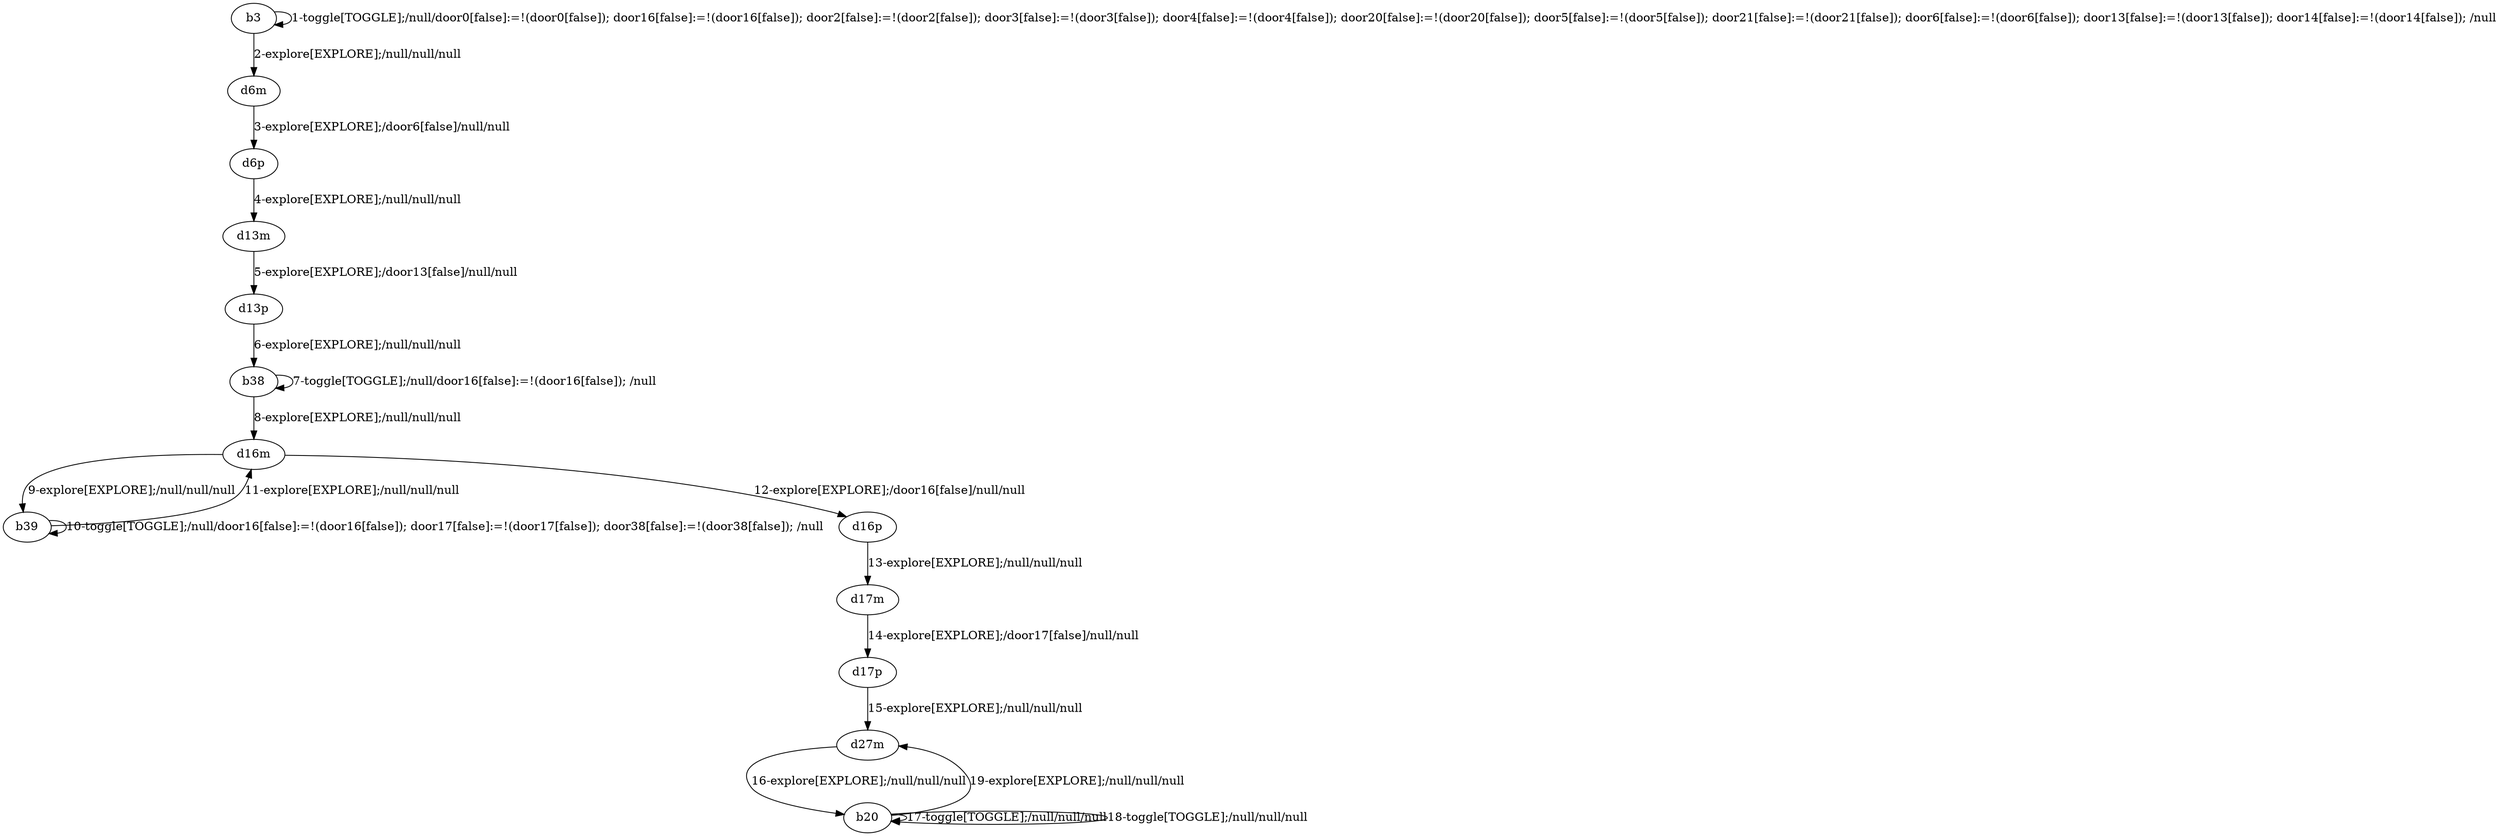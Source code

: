 # Total number of goals covered by this test: 1
# b20 --> b20

digraph g {
"b3" -> "b3" [label = "1-toggle[TOGGLE];/null/door0[false]:=!(door0[false]); door16[false]:=!(door16[false]); door2[false]:=!(door2[false]); door3[false]:=!(door3[false]); door4[false]:=!(door4[false]); door20[false]:=!(door20[false]); door5[false]:=!(door5[false]); door21[false]:=!(door21[false]); door6[false]:=!(door6[false]); door13[false]:=!(door13[false]); door14[false]:=!(door14[false]); /null"];
"b3" -> "d6m" [label = "2-explore[EXPLORE];/null/null/null"];
"d6m" -> "d6p" [label = "3-explore[EXPLORE];/door6[false]/null/null"];
"d6p" -> "d13m" [label = "4-explore[EXPLORE];/null/null/null"];
"d13m" -> "d13p" [label = "5-explore[EXPLORE];/door13[false]/null/null"];
"d13p" -> "b38" [label = "6-explore[EXPLORE];/null/null/null"];
"b38" -> "b38" [label = "7-toggle[TOGGLE];/null/door16[false]:=!(door16[false]); /null"];
"b38" -> "d16m" [label = "8-explore[EXPLORE];/null/null/null"];
"d16m" -> "b39" [label = "9-explore[EXPLORE];/null/null/null"];
"b39" -> "b39" [label = "10-toggle[TOGGLE];/null/door16[false]:=!(door16[false]); door17[false]:=!(door17[false]); door38[false]:=!(door38[false]); /null"];
"b39" -> "d16m" [label = "11-explore[EXPLORE];/null/null/null"];
"d16m" -> "d16p" [label = "12-explore[EXPLORE];/door16[false]/null/null"];
"d16p" -> "d17m" [label = "13-explore[EXPLORE];/null/null/null"];
"d17m" -> "d17p" [label = "14-explore[EXPLORE];/door17[false]/null/null"];
"d17p" -> "d27m" [label = "15-explore[EXPLORE];/null/null/null"];
"d27m" -> "b20" [label = "16-explore[EXPLORE];/null/null/null"];
"b20" -> "b20" [label = "17-toggle[TOGGLE];/null/null/null"];
"b20" -> "b20" [label = "18-toggle[TOGGLE];/null/null/null"];
"b20" -> "d27m" [label = "19-explore[EXPLORE];/null/null/null"];
}